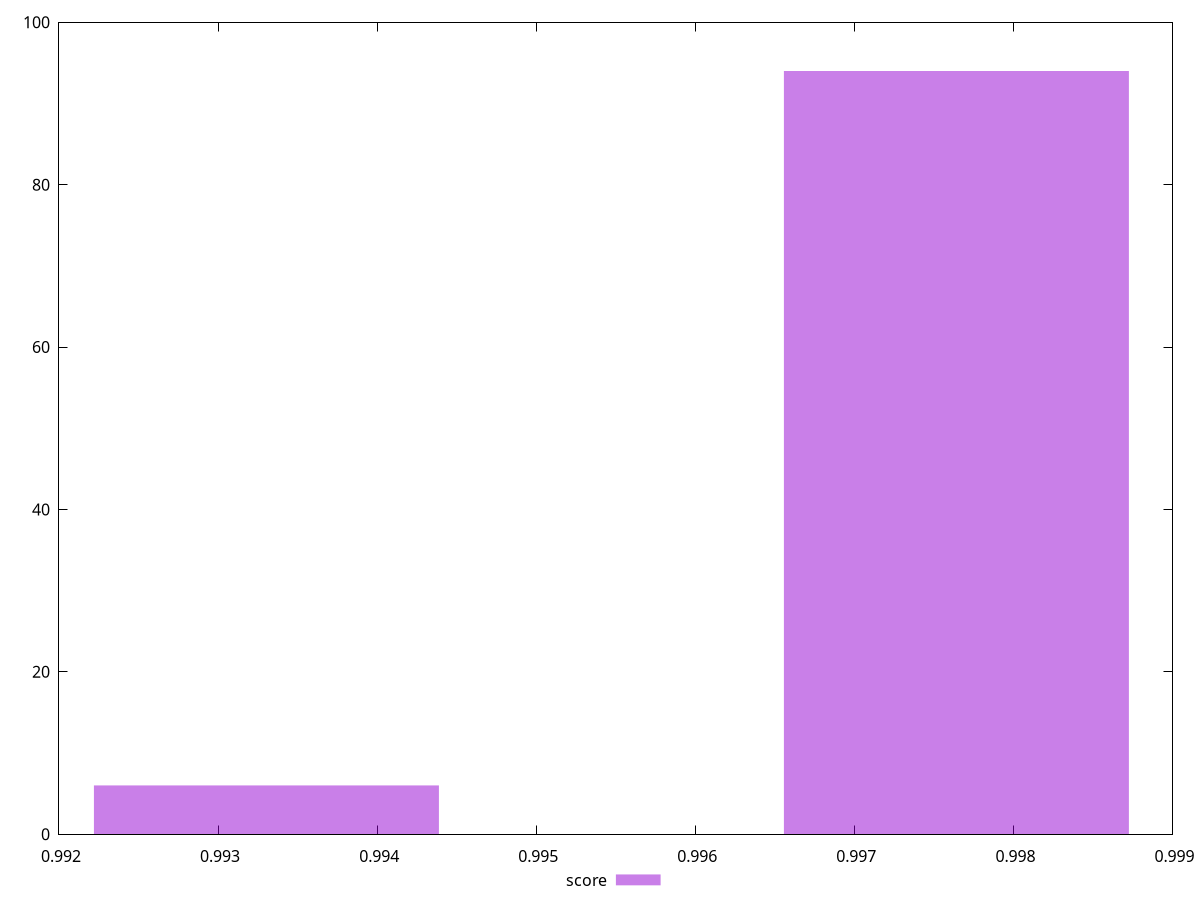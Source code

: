 reset
set terminal svg size 640, 490 enhanced background rgb 'white'
set output "reprap/first-cpu-idle/samples/pages+cached+noexternal+nosvg/score/histogram.svg"

$score <<EOF
0.9976414934613036 94
0.9933039217506022 6
EOF

set key outside below
set boxwidth 0.00216878585535066
set yrange [0:100]
set style fill transparent solid 0.5 noborder

plot \
  $score title "score" with boxes, \


reset